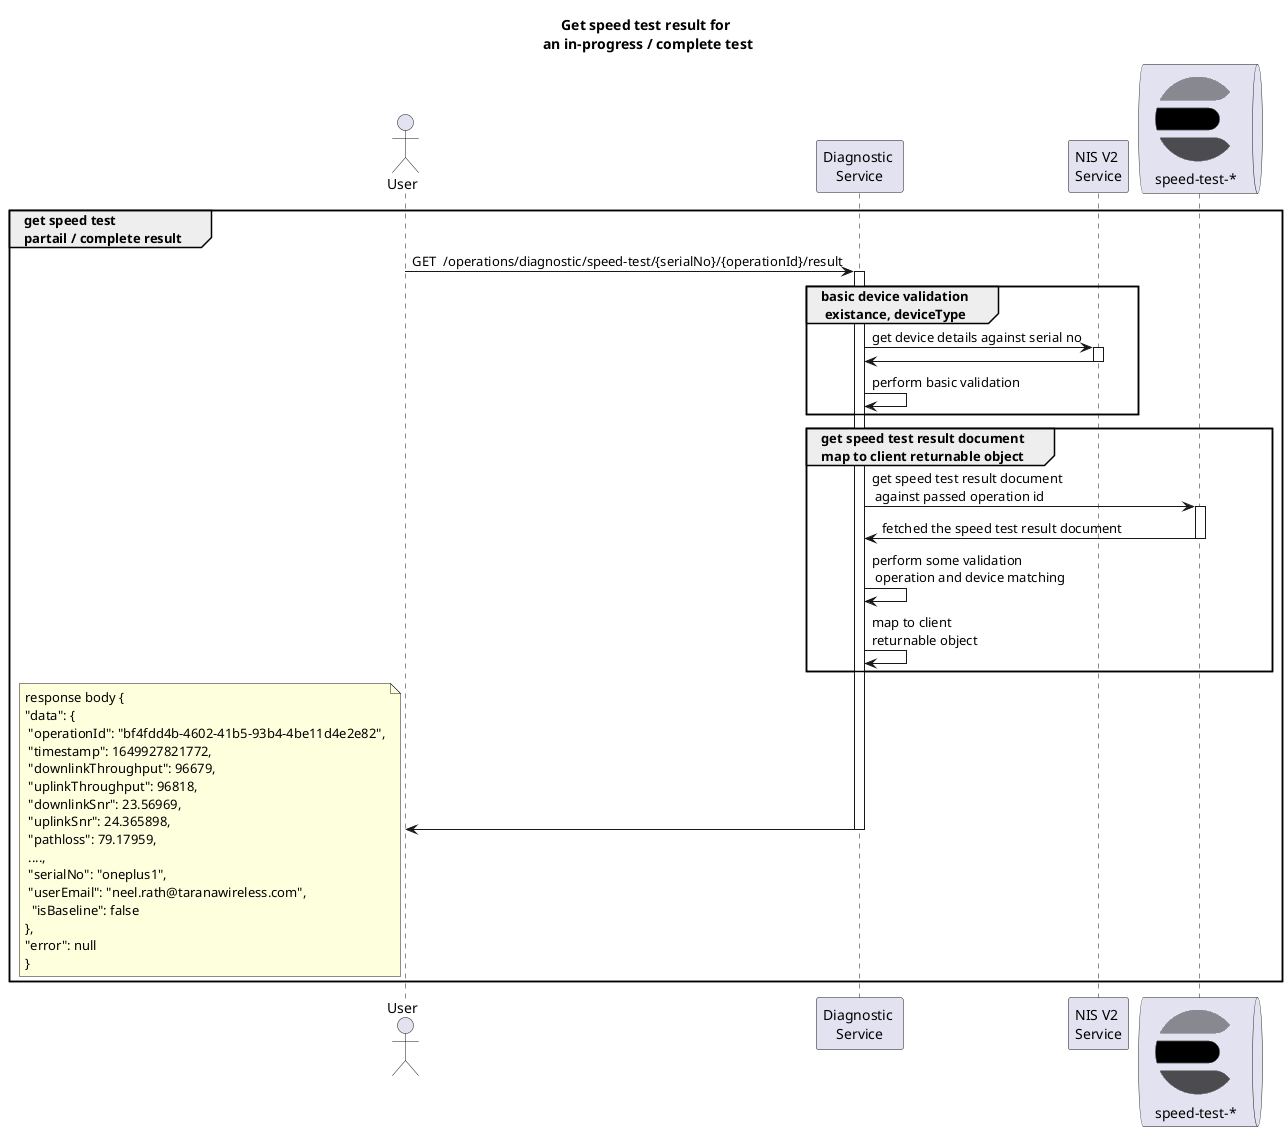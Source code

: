 @startuml

!include <elastic/elasticsearch/elasticsearch>

title Get speed test result for\n an in-progress / complete test

actor "User" as user
participant "Diagnostic \nService" as ds
participant "NIS V2 \nService" as nis
queue "<$elasticsearch> \nspeed-test-*" as index2

group get speed test\npartail / complete result
	user -> ds ++: GET  /operations/diagnostic/speed-test/{serialNo}/{operationId}/result
	group basic device validation\n existance, deviceType
		ds -> nis ++ : get device details against serial no
		nis -> ds --
		ds -> ds : perform basic validation
	end
	group get speed test result document\nmap to client returnable object
		ds -> index2 ++ : get speed test result document\n against passed operation id
		index2 -> ds -- : fetched the speed test result document
		ds -> ds : perform some validation\n operation and device matching
		ds -> ds : map to client\nreturnable object
	end
	ds -> user --
	note left: response body {\n"data": {\n "operationId": "bf4fdd4b-4602-41b5-93b4-4be11d4e2e82",\n "timestamp": 1649927821772,\n "downlinkThroughput": 96679,\n "uplinkThroughput": 96818,\n "downlinkSnr": 23.56969,\n "uplinkSnr": 24.365898,\n "pathloss": 79.17959,\n ....,\n "serialNo": "oneplus1",\n "userEmail": "neel.rath@taranawireless.com",\n  "isBaseline": false\n},\n"error": null\n}
end

@enduml